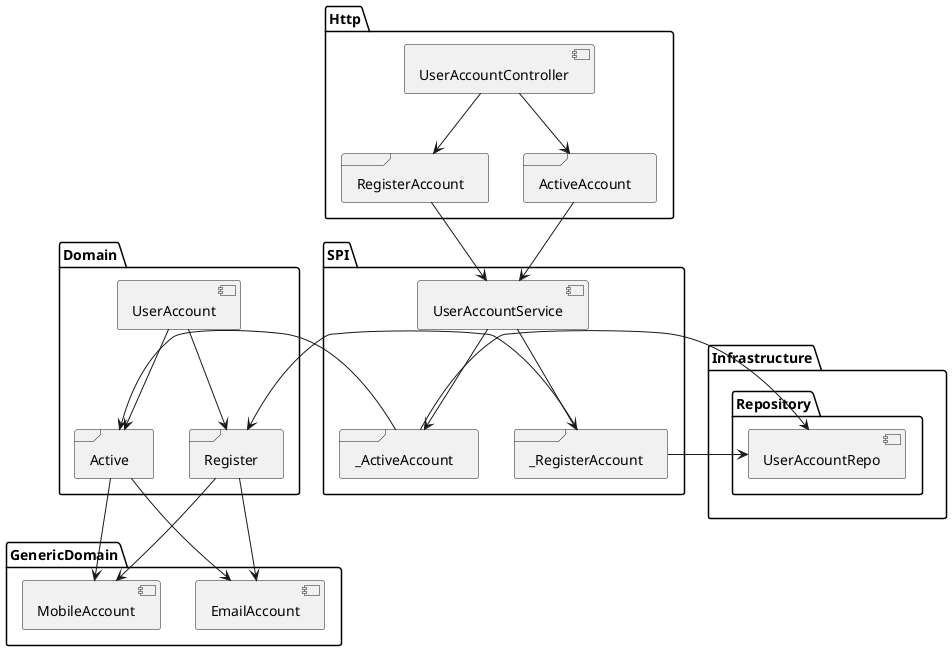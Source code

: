 @startuml
package Http {
    [UserAccountController]
    frame "RegisterAccount"
    frame "ActiveAccount"
    UserAccountController --> RegisterAccount
    UserAccountController --> ActiveAccount


}

package GenericDomain {
    [EmailAccount]
    [MobileAccount]
}


package Domain {
    [UserAccount]
    frame "Register"
    frame "Active"
    UserAccount --> Register
    UserAccount --> Active
    Register --> EmailAccount
    Register --> MobileAccount
    Active --> EmailAccount
    Active --> MobileAccount
}

package Infrastructure {
    package Repository {
        [UserAccountRepo]
    }
}

package SPI {
    [UserAccountService]
    frame "_RegisterAccount"
    frame "_ActiveAccount"

    RegisterAccount --> UserAccountService
    ActiveAccount --> UserAccountService
    UserAccountService --> _RegisterAccount
    UserAccountService --> _ActiveAccount
    _ActiveAccount -left-> Active
    _RegisterAccount -left-> Register
    _ActiveAccount -right-> UserAccountRepo
    _RegisterAccount -right-> UserAccountRepo

}
@enduml

@startuml
package Http {
    [UserAccountController]
    frame "DepositByBank"
    frame "DepositByMobileMoney"
    UserAccountController --> DepositByBank
    UserAccountController --> DepositByMobileMoney


}

package GenericDomain {
    [BankTransfer]
    [MobileMoney]
}


package Domain {
    [Deposit]
    frame "DepositMoney"
    Deposit --> DepositMoney
    DepositMoney --> BankTransfer
    DepositMoney --> MobileMoney

}

package Infrastructure {
    package Repository {
        [DepositRepo]
    }
}

package SPI {
    [UserAccountService]
    frame "_DepositByBank"
    frame "_DepositByMobileMoney"

    DepositByBank --> UserAccountService
    DepositByMobileMoney --> UserAccountService
    UserAccountService --> _DepositByBank
    UserAccountService --> _DepositByMobileMoney
    _DepositByBank -left-> DepositMoney :WithProviderBank
    _DepositByMobileMoney -left-> DepositMoney :WithProviderMobileMoney
    _DepositByBank -right-> DepositRepo
    _DepositByMobileMoney -right-> DepositRepo


}
@enduml

@startuml
package Http {
    [UserAccountController]
    frame "TransferByUserID"
    frame "TransferByMobileNumber"
    UserAccountController --> TransferByUserID
    UserAccountController --> TransferByMobileNumber


}


package Domain {
    [UserMoney]
    frame "DepositMoney"
    frame "CalculateSubMoney"
    UserMoney --> DepositMoney
    UserMoney --> CalculateSubMoney


}

package Infrastructure {
    [Publisher]
    package Repository {
        [UserMoneyRepo]
        [UserAccountRepo]
        [TrackingTransferRepo]
    }
    [UserMoneyAvailable]

}

package SPI {
    [UserAccountService]


    package Transfer {
     frame "_TransferByUserID"
     frame "_TransferByMobileNumber"
    }

    TransferByUserID --> UserAccountService
    TransferByMobileNumber --> UserAccountService
    UserAccountService --> _TransferByUserID
    UserAccountService --> _TransferByMobileNumber
    Transfer -up-> CalculateSubMoney : if available then sub money from sender
    Transfer -up-> DepositMoney : deposit money for receiver
    Transfer -down-> UserMoneyAvailable : check money available
    Transfer -down-> UserMoneyRepo : update money for sender and receiver
    Transfer -down-> TrackingTransferRepo
    Transfer -down-> Publisher : send email or mobile

    _TransferByMobileNumber -down-> UserAccountRepo : Get user by mobile number
}
@enduml
